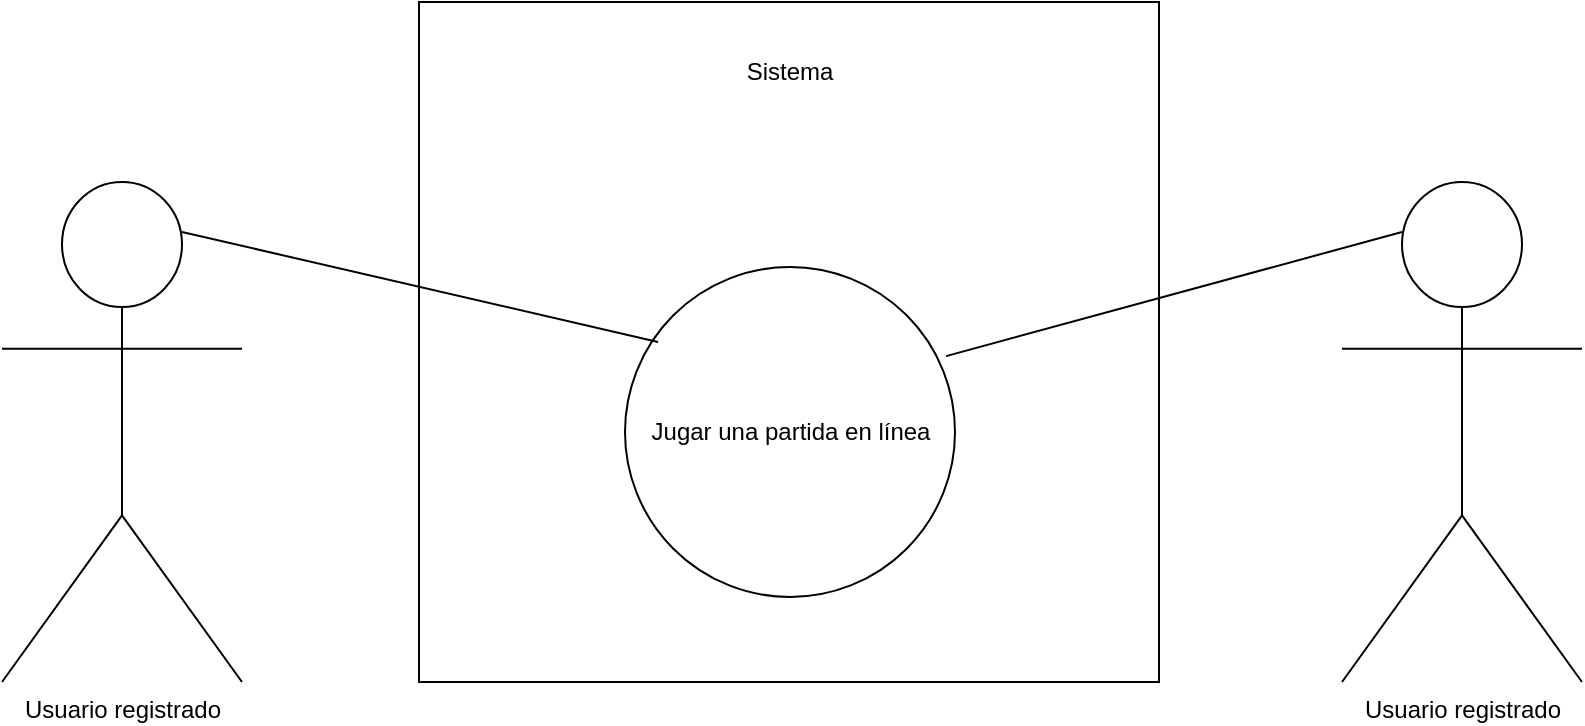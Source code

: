 <mxfile version="23.0.1" type="device">
  <diagram name="Page-1" id="2Z3E801_i5Xw630dcZVX">
    <mxGraphModel dx="1434" dy="746" grid="1" gridSize="10" guides="1" tooltips="1" connect="1" arrows="1" fold="1" page="1" pageScale="1" pageWidth="827" pageHeight="1169" math="0" shadow="0">
      <root>
        <mxCell id="0" />
        <mxCell id="1" parent="0" />
        <mxCell id="Wju7yyeP7G5hJuqjyVXu-1" value="Usuario registrado" style="shape=umlActor;verticalLabelPosition=bottom;verticalAlign=top;html=1;outlineConnect=0;" parent="1" vertex="1">
          <mxGeometry x="20" y="120" width="120" height="250" as="geometry" />
        </mxCell>
        <mxCell id="Wju7yyeP7G5hJuqjyVXu-3" value="Usuario registrado" style="shape=umlActor;verticalLabelPosition=bottom;verticalAlign=top;html=1;outlineConnect=0;" parent="1" vertex="1">
          <mxGeometry x="690" y="120" width="120" height="250" as="geometry" />
        </mxCell>
        <mxCell id="Wju7yyeP7G5hJuqjyVXu-4" value="" style="rounded=0;whiteSpace=wrap;html=1;" parent="1" vertex="1">
          <mxGeometry x="228.5" y="30" width="370" height="340" as="geometry" />
        </mxCell>
        <mxCell id="Wju7yyeP7G5hJuqjyVXu-5" value="Sistema" style="text;html=1;strokeColor=none;fillColor=none;align=center;verticalAlign=middle;whiteSpace=wrap;rounded=0;" parent="1" vertex="1">
          <mxGeometry x="384" y="50" width="60" height="30" as="geometry" />
        </mxCell>
        <mxCell id="Wju7yyeP7G5hJuqjyVXu-6" value="Jugar una partida en línea" style="ellipse;whiteSpace=wrap;html=1;aspect=fixed;" parent="1" vertex="1">
          <mxGeometry x="331.5" y="162.5" width="165" height="165" as="geometry" />
        </mxCell>
        <mxCell id="Wju7yyeP7G5hJuqjyVXu-7" value="" style="endArrow=none;html=1;rounded=0;exitX=0.1;exitY=0.227;exitDx=0;exitDy=0;exitPerimeter=0;entryX=0.75;entryY=0.1;entryDx=0;entryDy=0;entryPerimeter=0;" parent="1" source="Wju7yyeP7G5hJuqjyVXu-6" target="Wju7yyeP7G5hJuqjyVXu-1" edge="1">
          <mxGeometry width="50" height="50" relative="1" as="geometry">
            <mxPoint x="400" y="330" as="sourcePoint" />
            <mxPoint x="450" y="280" as="targetPoint" />
          </mxGeometry>
        </mxCell>
        <mxCell id="Wju7yyeP7G5hJuqjyVXu-8" value="" style="endArrow=none;html=1;rounded=0;exitX=0.25;exitY=0.1;exitDx=0;exitDy=0;exitPerimeter=0;entryX=0.973;entryY=0.27;entryDx=0;entryDy=0;entryPerimeter=0;" parent="1" source="Wju7yyeP7G5hJuqjyVXu-3" target="Wju7yyeP7G5hJuqjyVXu-6" edge="1">
          <mxGeometry width="50" height="50" relative="1" as="geometry">
            <mxPoint x="400" y="330" as="sourcePoint" />
            <mxPoint x="480" y="210" as="targetPoint" />
          </mxGeometry>
        </mxCell>
      </root>
    </mxGraphModel>
  </diagram>
</mxfile>
